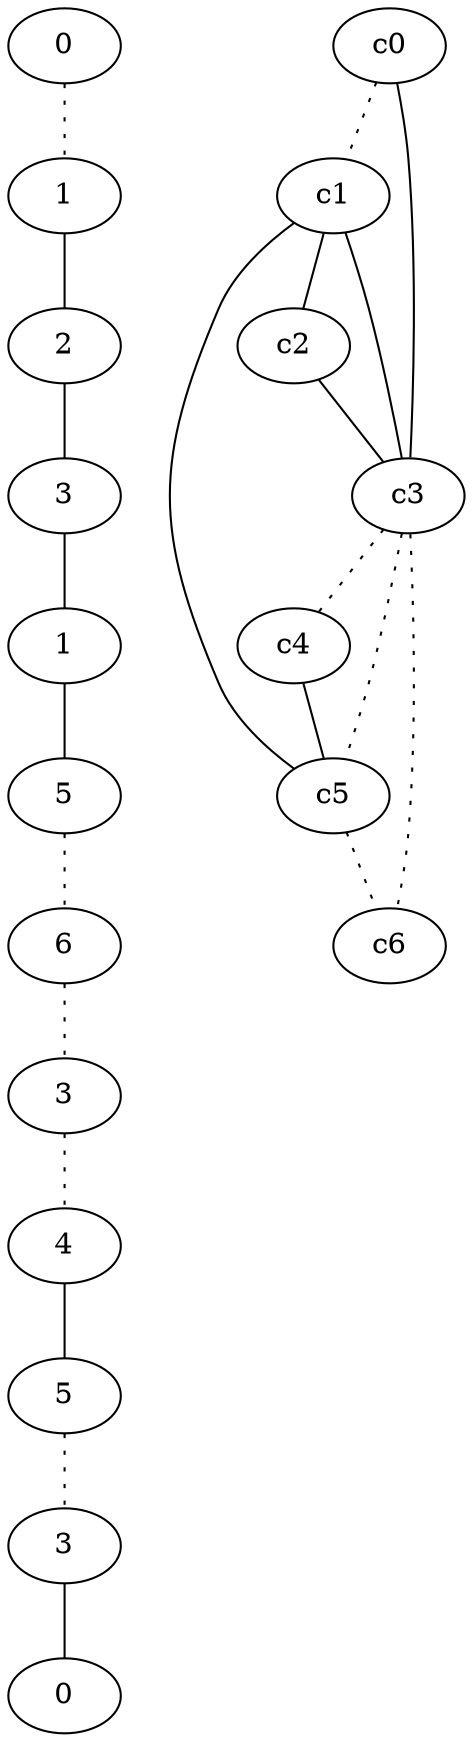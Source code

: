 graph {
a0[label=0];
a1[label=1];
a2[label=2];
a3[label=3];
a4[label=1];
a5[label=5];
a6[label=6];
a7[label=3];
a8[label=4];
a9[label=5];
a10[label=3];
a11[label=0];
a0 -- a1 [style=dotted];
a1 -- a2;
a2 -- a3;
a3 -- a4;
a4 -- a5;
a5 -- a6 [style=dotted];
a6 -- a7 [style=dotted];
a7 -- a8 [style=dotted];
a8 -- a9;
a9 -- a10 [style=dotted];
a10 -- a11;
c0 -- c1 [style=dotted];
c0 -- c3;
c1 -- c2;
c1 -- c3;
c1 -- c5;
c2 -- c3;
c3 -- c4 [style=dotted];
c3 -- c5 [style=dotted];
c3 -- c6 [style=dotted];
c4 -- c5;
c5 -- c6 [style=dotted];
}
